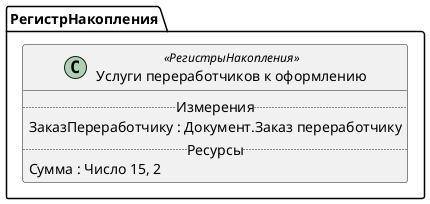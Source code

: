 ﻿@startuml УслугиПереработчиковКОформлению
'!include templates.wsd
'..\include templates.wsd
class РегистрНакопления.УслугиПереработчиковКОформлению as "Услуги переработчиков к оформлению" <<РегистрыНакопления>>
{
..Измерения..
ЗаказПереработчику : Документ.Заказ переработчику
..Ресурсы..
Сумма : Число 15, 2
}
@enduml
